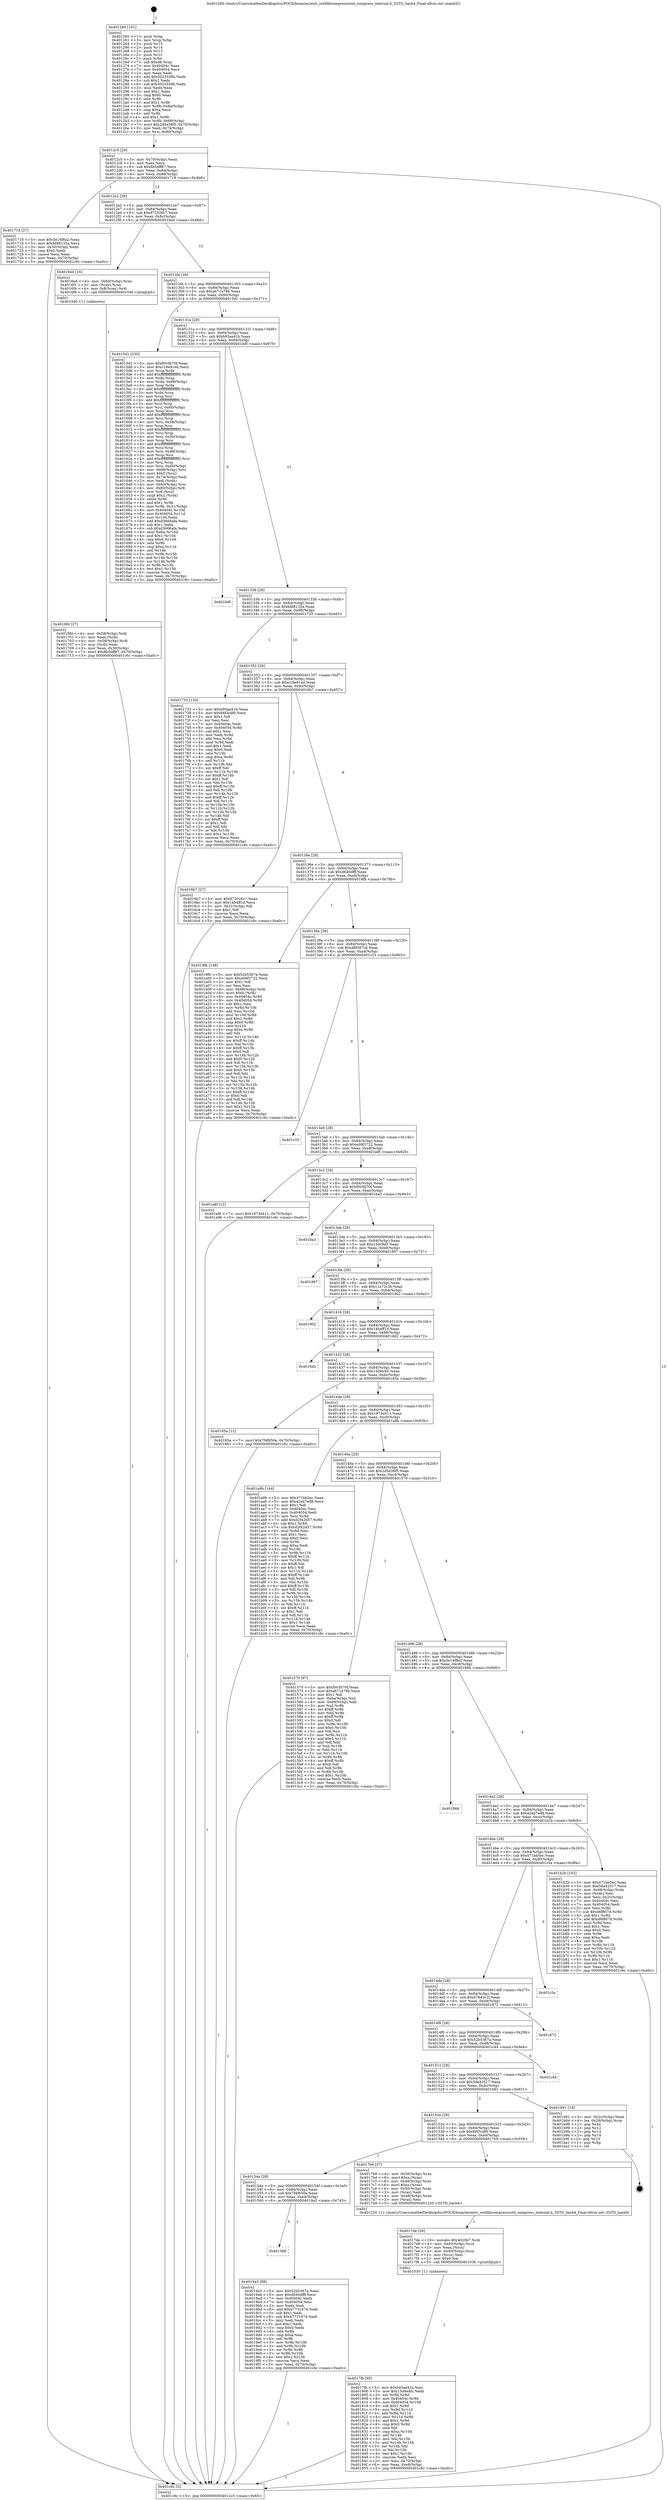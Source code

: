 digraph "0x401260" {
  label = "0x401260 (/mnt/c/Users/mathe/Desktop/tcc/POCII/binaries/extr_zstdlibcompresszstd_compress_internal.h_ZSTD_hash4_Final-ollvm.out::main(0))"
  labelloc = "t"
  node[shape=record]

  Entry [label="",width=0.3,height=0.3,shape=circle,fillcolor=black,style=filled]
  "0x4012c5" [label="{
     0x4012c5 [29]\l
     | [instrs]\l
     &nbsp;&nbsp;0x4012c5 \<+3\>: mov -0x70(%rbp),%eax\l
     &nbsp;&nbsp;0x4012c8 \<+2\>: mov %eax,%ecx\l
     &nbsp;&nbsp;0x4012ca \<+6\>: sub $0x8b5dff87,%ecx\l
     &nbsp;&nbsp;0x4012d0 \<+6\>: mov %eax,-0x84(%rbp)\l
     &nbsp;&nbsp;0x4012d6 \<+6\>: mov %ecx,-0x88(%rbp)\l
     &nbsp;&nbsp;0x4012dc \<+6\>: je 0000000000401718 \<main+0x4b8\>\l
  }"]
  "0x401718" [label="{
     0x401718 [27]\l
     | [instrs]\l
     &nbsp;&nbsp;0x401718 \<+5\>: mov $0x3e14f8a2,%eax\l
     &nbsp;&nbsp;0x40171d \<+5\>: mov $0xbfd8132a,%ecx\l
     &nbsp;&nbsp;0x401722 \<+3\>: mov -0x30(%rbp),%edx\l
     &nbsp;&nbsp;0x401725 \<+3\>: cmp $0x0,%edx\l
     &nbsp;&nbsp;0x401728 \<+3\>: cmove %ecx,%eax\l
     &nbsp;&nbsp;0x40172b \<+3\>: mov %eax,-0x70(%rbp)\l
     &nbsp;&nbsp;0x40172e \<+5\>: jmp 0000000000401c6c \<main+0xa0c\>\l
  }"]
  "0x4012e2" [label="{
     0x4012e2 [28]\l
     | [instrs]\l
     &nbsp;&nbsp;0x4012e2 \<+5\>: jmp 00000000004012e7 \<main+0x87\>\l
     &nbsp;&nbsp;0x4012e7 \<+6\>: mov -0x84(%rbp),%eax\l
     &nbsp;&nbsp;0x4012ed \<+5\>: sub $0x972026c7,%eax\l
     &nbsp;&nbsp;0x4012f2 \<+6\>: mov %eax,-0x8c(%rbp)\l
     &nbsp;&nbsp;0x4012f8 \<+6\>: je 00000000004016ed \<main+0x48d\>\l
  }"]
  Exit [label="",width=0.3,height=0.3,shape=circle,fillcolor=black,style=filled,peripheries=2]
  "0x4016ed" [label="{
     0x4016ed [16]\l
     | [instrs]\l
     &nbsp;&nbsp;0x4016ed \<+4\>: mov -0x60(%rbp),%rax\l
     &nbsp;&nbsp;0x4016f1 \<+3\>: mov (%rax),%rax\l
     &nbsp;&nbsp;0x4016f4 \<+4\>: mov 0x8(%rax),%rdi\l
     &nbsp;&nbsp;0x4016f8 \<+5\>: call 0000000000401040 \<atoi@plt\>\l
     | [calls]\l
     &nbsp;&nbsp;0x401040 \{1\} (unknown)\l
  }"]
  "0x4012fe" [label="{
     0x4012fe [28]\l
     | [instrs]\l
     &nbsp;&nbsp;0x4012fe \<+5\>: jmp 0000000000401303 \<main+0xa3\>\l
     &nbsp;&nbsp;0x401303 \<+6\>: mov -0x84(%rbp),%eax\l
     &nbsp;&nbsp;0x401309 \<+5\>: sub $0xa671a788,%eax\l
     &nbsp;&nbsp;0x40130e \<+6\>: mov %eax,-0x90(%rbp)\l
     &nbsp;&nbsp;0x401314 \<+6\>: je 00000000004015d1 \<main+0x371\>\l
  }"]
  "0x401566" [label="{
     0x401566\l
  }", style=dashed]
  "0x4015d1" [label="{
     0x4015d1 [230]\l
     | [instrs]\l
     &nbsp;&nbsp;0x4015d1 \<+5\>: mov $0xf003b70f,%eax\l
     &nbsp;&nbsp;0x4015d6 \<+5\>: mov $0xc18e91ed,%ecx\l
     &nbsp;&nbsp;0x4015db \<+3\>: mov %rsp,%rdx\l
     &nbsp;&nbsp;0x4015de \<+4\>: add $0xfffffffffffffff0,%rdx\l
     &nbsp;&nbsp;0x4015e2 \<+3\>: mov %rdx,%rsp\l
     &nbsp;&nbsp;0x4015e5 \<+4\>: mov %rdx,-0x68(%rbp)\l
     &nbsp;&nbsp;0x4015e9 \<+3\>: mov %rsp,%rdx\l
     &nbsp;&nbsp;0x4015ec \<+4\>: add $0xfffffffffffffff0,%rdx\l
     &nbsp;&nbsp;0x4015f0 \<+3\>: mov %rdx,%rsp\l
     &nbsp;&nbsp;0x4015f3 \<+3\>: mov %rsp,%rsi\l
     &nbsp;&nbsp;0x4015f6 \<+4\>: add $0xfffffffffffffff0,%rsi\l
     &nbsp;&nbsp;0x4015fa \<+3\>: mov %rsi,%rsp\l
     &nbsp;&nbsp;0x4015fd \<+4\>: mov %rsi,-0x60(%rbp)\l
     &nbsp;&nbsp;0x401601 \<+3\>: mov %rsp,%rsi\l
     &nbsp;&nbsp;0x401604 \<+4\>: add $0xfffffffffffffff0,%rsi\l
     &nbsp;&nbsp;0x401608 \<+3\>: mov %rsi,%rsp\l
     &nbsp;&nbsp;0x40160b \<+4\>: mov %rsi,-0x58(%rbp)\l
     &nbsp;&nbsp;0x40160f \<+3\>: mov %rsp,%rsi\l
     &nbsp;&nbsp;0x401612 \<+4\>: add $0xfffffffffffffff0,%rsi\l
     &nbsp;&nbsp;0x401616 \<+3\>: mov %rsi,%rsp\l
     &nbsp;&nbsp;0x401619 \<+4\>: mov %rsi,-0x50(%rbp)\l
     &nbsp;&nbsp;0x40161d \<+3\>: mov %rsp,%rsi\l
     &nbsp;&nbsp;0x401620 \<+4\>: add $0xfffffffffffffff0,%rsi\l
     &nbsp;&nbsp;0x401624 \<+3\>: mov %rsi,%rsp\l
     &nbsp;&nbsp;0x401627 \<+4\>: mov %rsi,-0x48(%rbp)\l
     &nbsp;&nbsp;0x40162b \<+3\>: mov %rsp,%rsi\l
     &nbsp;&nbsp;0x40162e \<+4\>: add $0xfffffffffffffff0,%rsi\l
     &nbsp;&nbsp;0x401632 \<+3\>: mov %rsi,%rsp\l
     &nbsp;&nbsp;0x401635 \<+4\>: mov %rsi,-0x40(%rbp)\l
     &nbsp;&nbsp;0x401639 \<+4\>: mov -0x68(%rbp),%rsi\l
     &nbsp;&nbsp;0x40163d \<+6\>: movl $0x0,(%rsi)\l
     &nbsp;&nbsp;0x401643 \<+3\>: mov -0x74(%rbp),%edi\l
     &nbsp;&nbsp;0x401646 \<+2\>: mov %edi,(%rdx)\l
     &nbsp;&nbsp;0x401648 \<+4\>: mov -0x60(%rbp),%rsi\l
     &nbsp;&nbsp;0x40164c \<+4\>: mov -0x80(%rbp),%r8\l
     &nbsp;&nbsp;0x401650 \<+3\>: mov %r8,(%rsi)\l
     &nbsp;&nbsp;0x401653 \<+3\>: cmpl $0x2,(%rdx)\l
     &nbsp;&nbsp;0x401656 \<+4\>: setne %r9b\l
     &nbsp;&nbsp;0x40165a \<+4\>: and $0x1,%r9b\l
     &nbsp;&nbsp;0x40165e \<+4\>: mov %r9b,-0x31(%rbp)\l
     &nbsp;&nbsp;0x401662 \<+8\>: mov 0x40404c,%r10d\l
     &nbsp;&nbsp;0x40166a \<+8\>: mov 0x404054,%r11d\l
     &nbsp;&nbsp;0x401672 \<+3\>: mov %r10d,%ebx\l
     &nbsp;&nbsp;0x401675 \<+6\>: add $0xd3666afa,%ebx\l
     &nbsp;&nbsp;0x40167b \<+3\>: sub $0x1,%ebx\l
     &nbsp;&nbsp;0x40167e \<+6\>: sub $0xd3666afa,%ebx\l
     &nbsp;&nbsp;0x401684 \<+4\>: imul %ebx,%r10d\l
     &nbsp;&nbsp;0x401688 \<+4\>: and $0x1,%r10d\l
     &nbsp;&nbsp;0x40168c \<+4\>: cmp $0x0,%r10d\l
     &nbsp;&nbsp;0x401690 \<+4\>: sete %r9b\l
     &nbsp;&nbsp;0x401694 \<+4\>: cmp $0xa,%r11d\l
     &nbsp;&nbsp;0x401698 \<+4\>: setl %r14b\l
     &nbsp;&nbsp;0x40169c \<+3\>: mov %r9b,%r15b\l
     &nbsp;&nbsp;0x40169f \<+3\>: and %r14b,%r15b\l
     &nbsp;&nbsp;0x4016a2 \<+3\>: xor %r14b,%r9b\l
     &nbsp;&nbsp;0x4016a5 \<+3\>: or %r9b,%r15b\l
     &nbsp;&nbsp;0x4016a8 \<+4\>: test $0x1,%r15b\l
     &nbsp;&nbsp;0x4016ac \<+3\>: cmovne %ecx,%eax\l
     &nbsp;&nbsp;0x4016af \<+3\>: mov %eax,-0x70(%rbp)\l
     &nbsp;&nbsp;0x4016b2 \<+5\>: jmp 0000000000401c6c \<main+0xa0c\>\l
  }"]
  "0x40131a" [label="{
     0x40131a [28]\l
     | [instrs]\l
     &nbsp;&nbsp;0x40131a \<+5\>: jmp 000000000040131f \<main+0xbf\>\l
     &nbsp;&nbsp;0x40131f \<+6\>: mov -0x84(%rbp),%eax\l
     &nbsp;&nbsp;0x401325 \<+5\>: sub $0xb93aa41b,%eax\l
     &nbsp;&nbsp;0x40132a \<+6\>: mov %eax,-0x94(%rbp)\l
     &nbsp;&nbsp;0x401330 \<+6\>: je 0000000000401bdf \<main+0x97f\>\l
  }"]
  "0x4019a3" [label="{
     0x4019a3 [88]\l
     | [instrs]\l
     &nbsp;&nbsp;0x4019a3 \<+5\>: mov $0x52b5367a,%eax\l
     &nbsp;&nbsp;0x4019a8 \<+5\>: mov $0xd640dfff,%ecx\l
     &nbsp;&nbsp;0x4019ad \<+7\>: mov 0x40404c,%edx\l
     &nbsp;&nbsp;0x4019b4 \<+7\>: mov 0x404054,%esi\l
     &nbsp;&nbsp;0x4019bb \<+2\>: mov %edx,%edi\l
     &nbsp;&nbsp;0x4019bd \<+6\>: add $0xb7731674,%edi\l
     &nbsp;&nbsp;0x4019c3 \<+3\>: sub $0x1,%edi\l
     &nbsp;&nbsp;0x4019c6 \<+6\>: sub $0xb7731674,%edi\l
     &nbsp;&nbsp;0x4019cc \<+3\>: imul %edi,%edx\l
     &nbsp;&nbsp;0x4019cf \<+3\>: and $0x1,%edx\l
     &nbsp;&nbsp;0x4019d2 \<+3\>: cmp $0x0,%edx\l
     &nbsp;&nbsp;0x4019d5 \<+4\>: sete %r8b\l
     &nbsp;&nbsp;0x4019d9 \<+3\>: cmp $0xa,%esi\l
     &nbsp;&nbsp;0x4019dc \<+4\>: setl %r9b\l
     &nbsp;&nbsp;0x4019e0 \<+3\>: mov %r8b,%r10b\l
     &nbsp;&nbsp;0x4019e3 \<+3\>: and %r9b,%r10b\l
     &nbsp;&nbsp;0x4019e6 \<+3\>: xor %r9b,%r8b\l
     &nbsp;&nbsp;0x4019e9 \<+3\>: or %r8b,%r10b\l
     &nbsp;&nbsp;0x4019ec \<+4\>: test $0x1,%r10b\l
     &nbsp;&nbsp;0x4019f0 \<+3\>: cmovne %ecx,%eax\l
     &nbsp;&nbsp;0x4019f3 \<+3\>: mov %eax,-0x70(%rbp)\l
     &nbsp;&nbsp;0x4019f6 \<+5\>: jmp 0000000000401c6c \<main+0xa0c\>\l
  }"]
  "0x401bdf" [label="{
     0x401bdf\l
  }", style=dashed]
  "0x401336" [label="{
     0x401336 [28]\l
     | [instrs]\l
     &nbsp;&nbsp;0x401336 \<+5\>: jmp 000000000040133b \<main+0xdb\>\l
     &nbsp;&nbsp;0x40133b \<+6\>: mov -0x84(%rbp),%eax\l
     &nbsp;&nbsp;0x401341 \<+5\>: sub $0xbfd8132a,%eax\l
     &nbsp;&nbsp;0x401346 \<+6\>: mov %eax,-0x98(%rbp)\l
     &nbsp;&nbsp;0x40134c \<+6\>: je 0000000000401733 \<main+0x4d3\>\l
  }"]
  "0x4017fb" [label="{
     0x4017fb [95]\l
     | [instrs]\l
     &nbsp;&nbsp;0x4017fb \<+5\>: mov $0xb93aa41b,%esi\l
     &nbsp;&nbsp;0x401800 \<+5\>: mov $0x15d9e4fc,%edx\l
     &nbsp;&nbsp;0x401805 \<+3\>: xor %r8d,%r8d\l
     &nbsp;&nbsp;0x401808 \<+8\>: mov 0x40404c,%r9d\l
     &nbsp;&nbsp;0x401810 \<+8\>: mov 0x404054,%r10d\l
     &nbsp;&nbsp;0x401818 \<+4\>: sub $0x1,%r8d\l
     &nbsp;&nbsp;0x40181c \<+3\>: mov %r9d,%r11d\l
     &nbsp;&nbsp;0x40181f \<+3\>: add %r8d,%r11d\l
     &nbsp;&nbsp;0x401822 \<+4\>: imul %r11d,%r9d\l
     &nbsp;&nbsp;0x401826 \<+4\>: and $0x1,%r9d\l
     &nbsp;&nbsp;0x40182a \<+4\>: cmp $0x0,%r9d\l
     &nbsp;&nbsp;0x40182e \<+3\>: sete %bl\l
     &nbsp;&nbsp;0x401831 \<+4\>: cmp $0xa,%r10d\l
     &nbsp;&nbsp;0x401835 \<+4\>: setl %r14b\l
     &nbsp;&nbsp;0x401839 \<+3\>: mov %bl,%r15b\l
     &nbsp;&nbsp;0x40183c \<+3\>: and %r14b,%r15b\l
     &nbsp;&nbsp;0x40183f \<+3\>: xor %r14b,%bl\l
     &nbsp;&nbsp;0x401842 \<+3\>: or %bl,%r15b\l
     &nbsp;&nbsp;0x401845 \<+4\>: test $0x1,%r15b\l
     &nbsp;&nbsp;0x401849 \<+3\>: cmovne %edx,%esi\l
     &nbsp;&nbsp;0x40184c \<+3\>: mov %esi,-0x70(%rbp)\l
     &nbsp;&nbsp;0x40184f \<+6\>: mov %eax,-0xe8(%rbp)\l
     &nbsp;&nbsp;0x401855 \<+5\>: jmp 0000000000401c6c \<main+0xa0c\>\l
  }"]
  "0x401733" [label="{
     0x401733 [134]\l
     | [instrs]\l
     &nbsp;&nbsp;0x401733 \<+5\>: mov $0xb93aa41b,%eax\l
     &nbsp;&nbsp;0x401738 \<+5\>: mov $0x66f3cdf0,%ecx\l
     &nbsp;&nbsp;0x40173d \<+2\>: mov $0x1,%dl\l
     &nbsp;&nbsp;0x40173f \<+2\>: xor %esi,%esi\l
     &nbsp;&nbsp;0x401741 \<+7\>: mov 0x40404c,%edi\l
     &nbsp;&nbsp;0x401748 \<+8\>: mov 0x404054,%r8d\l
     &nbsp;&nbsp;0x401750 \<+3\>: sub $0x1,%esi\l
     &nbsp;&nbsp;0x401753 \<+3\>: mov %edi,%r9d\l
     &nbsp;&nbsp;0x401756 \<+3\>: add %esi,%r9d\l
     &nbsp;&nbsp;0x401759 \<+4\>: imul %r9d,%edi\l
     &nbsp;&nbsp;0x40175d \<+3\>: and $0x1,%edi\l
     &nbsp;&nbsp;0x401760 \<+3\>: cmp $0x0,%edi\l
     &nbsp;&nbsp;0x401763 \<+4\>: sete %r10b\l
     &nbsp;&nbsp;0x401767 \<+4\>: cmp $0xa,%r8d\l
     &nbsp;&nbsp;0x40176b \<+4\>: setl %r11b\l
     &nbsp;&nbsp;0x40176f \<+3\>: mov %r10b,%bl\l
     &nbsp;&nbsp;0x401772 \<+3\>: xor $0xff,%bl\l
     &nbsp;&nbsp;0x401775 \<+3\>: mov %r11b,%r14b\l
     &nbsp;&nbsp;0x401778 \<+4\>: xor $0xff,%r14b\l
     &nbsp;&nbsp;0x40177c \<+3\>: xor $0x1,%dl\l
     &nbsp;&nbsp;0x40177f \<+3\>: mov %bl,%r15b\l
     &nbsp;&nbsp;0x401782 \<+4\>: and $0xff,%r15b\l
     &nbsp;&nbsp;0x401786 \<+3\>: and %dl,%r10b\l
     &nbsp;&nbsp;0x401789 \<+3\>: mov %r14b,%r12b\l
     &nbsp;&nbsp;0x40178c \<+4\>: and $0xff,%r12b\l
     &nbsp;&nbsp;0x401790 \<+3\>: and %dl,%r11b\l
     &nbsp;&nbsp;0x401793 \<+3\>: or %r10b,%r15b\l
     &nbsp;&nbsp;0x401796 \<+3\>: or %r11b,%r12b\l
     &nbsp;&nbsp;0x401799 \<+3\>: xor %r12b,%r15b\l
     &nbsp;&nbsp;0x40179c \<+3\>: or %r14b,%bl\l
     &nbsp;&nbsp;0x40179f \<+3\>: xor $0xff,%bl\l
     &nbsp;&nbsp;0x4017a2 \<+3\>: or $0x1,%dl\l
     &nbsp;&nbsp;0x4017a5 \<+2\>: and %dl,%bl\l
     &nbsp;&nbsp;0x4017a7 \<+3\>: or %bl,%r15b\l
     &nbsp;&nbsp;0x4017aa \<+4\>: test $0x1,%r15b\l
     &nbsp;&nbsp;0x4017ae \<+3\>: cmovne %ecx,%eax\l
     &nbsp;&nbsp;0x4017b1 \<+3\>: mov %eax,-0x70(%rbp)\l
     &nbsp;&nbsp;0x4017b4 \<+5\>: jmp 0000000000401c6c \<main+0xa0c\>\l
  }"]
  "0x401352" [label="{
     0x401352 [28]\l
     | [instrs]\l
     &nbsp;&nbsp;0x401352 \<+5\>: jmp 0000000000401357 \<main+0xf7\>\l
     &nbsp;&nbsp;0x401357 \<+6\>: mov -0x84(%rbp),%eax\l
     &nbsp;&nbsp;0x40135d \<+5\>: sub $0xc18e91ed,%eax\l
     &nbsp;&nbsp;0x401362 \<+6\>: mov %eax,-0x9c(%rbp)\l
     &nbsp;&nbsp;0x401368 \<+6\>: je 00000000004016b7 \<main+0x457\>\l
  }"]
  "0x4017de" [label="{
     0x4017de [29]\l
     | [instrs]\l
     &nbsp;&nbsp;0x4017de \<+10\>: movabs $0x4020b7,%rdi\l
     &nbsp;&nbsp;0x4017e8 \<+4\>: mov -0x40(%rbp),%rcx\l
     &nbsp;&nbsp;0x4017ec \<+2\>: mov %eax,(%rcx)\l
     &nbsp;&nbsp;0x4017ee \<+4\>: mov -0x40(%rbp),%rcx\l
     &nbsp;&nbsp;0x4017f2 \<+2\>: mov (%rcx),%esi\l
     &nbsp;&nbsp;0x4017f4 \<+2\>: mov $0x0,%al\l
     &nbsp;&nbsp;0x4017f6 \<+5\>: call 0000000000401030 \<printf@plt\>\l
     | [calls]\l
     &nbsp;&nbsp;0x401030 \{1\} (unknown)\l
  }"]
  "0x4016b7" [label="{
     0x4016b7 [27]\l
     | [instrs]\l
     &nbsp;&nbsp;0x4016b7 \<+5\>: mov $0x972026c7,%eax\l
     &nbsp;&nbsp;0x4016bc \<+5\>: mov $0x14b4ff1d,%ecx\l
     &nbsp;&nbsp;0x4016c1 \<+3\>: mov -0x31(%rbp),%dl\l
     &nbsp;&nbsp;0x4016c4 \<+3\>: test $0x1,%dl\l
     &nbsp;&nbsp;0x4016c7 \<+3\>: cmovne %ecx,%eax\l
     &nbsp;&nbsp;0x4016ca \<+3\>: mov %eax,-0x70(%rbp)\l
     &nbsp;&nbsp;0x4016cd \<+5\>: jmp 0000000000401c6c \<main+0xa0c\>\l
  }"]
  "0x40136e" [label="{
     0x40136e [28]\l
     | [instrs]\l
     &nbsp;&nbsp;0x40136e \<+5\>: jmp 0000000000401373 \<main+0x113\>\l
     &nbsp;&nbsp;0x401373 \<+6\>: mov -0x84(%rbp),%eax\l
     &nbsp;&nbsp;0x401379 \<+5\>: sub $0xd640dfff,%eax\l
     &nbsp;&nbsp;0x40137e \<+6\>: mov %eax,-0xa0(%rbp)\l
     &nbsp;&nbsp;0x401384 \<+6\>: je 00000000004019fb \<main+0x79b\>\l
  }"]
  "0x40154a" [label="{
     0x40154a [28]\l
     | [instrs]\l
     &nbsp;&nbsp;0x40154a \<+5\>: jmp 000000000040154f \<main+0x2ef\>\l
     &nbsp;&nbsp;0x40154f \<+6\>: mov -0x84(%rbp),%eax\l
     &nbsp;&nbsp;0x401555 \<+5\>: sub $0x7f4f650e,%eax\l
     &nbsp;&nbsp;0x40155a \<+6\>: mov %eax,-0xe4(%rbp)\l
     &nbsp;&nbsp;0x401560 \<+6\>: je 00000000004019a3 \<main+0x743\>\l
  }"]
  "0x4019fb" [label="{
     0x4019fb [148]\l
     | [instrs]\l
     &nbsp;&nbsp;0x4019fb \<+5\>: mov $0x52b5367a,%eax\l
     &nbsp;&nbsp;0x401a00 \<+5\>: mov $0xe09f3722,%ecx\l
     &nbsp;&nbsp;0x401a05 \<+2\>: mov $0x1,%dl\l
     &nbsp;&nbsp;0x401a07 \<+2\>: xor %esi,%esi\l
     &nbsp;&nbsp;0x401a09 \<+4\>: mov -0x68(%rbp),%rdi\l
     &nbsp;&nbsp;0x401a0d \<+6\>: movl $0x0,(%rdi)\l
     &nbsp;&nbsp;0x401a13 \<+8\>: mov 0x40404c,%r8d\l
     &nbsp;&nbsp;0x401a1b \<+8\>: mov 0x404054,%r9d\l
     &nbsp;&nbsp;0x401a23 \<+3\>: sub $0x1,%esi\l
     &nbsp;&nbsp;0x401a26 \<+3\>: mov %r8d,%r10d\l
     &nbsp;&nbsp;0x401a29 \<+3\>: add %esi,%r10d\l
     &nbsp;&nbsp;0x401a2c \<+4\>: imul %r10d,%r8d\l
     &nbsp;&nbsp;0x401a30 \<+4\>: and $0x1,%r8d\l
     &nbsp;&nbsp;0x401a34 \<+4\>: cmp $0x0,%r8d\l
     &nbsp;&nbsp;0x401a38 \<+4\>: sete %r11b\l
     &nbsp;&nbsp;0x401a3c \<+4\>: cmp $0xa,%r9d\l
     &nbsp;&nbsp;0x401a40 \<+3\>: setl %bl\l
     &nbsp;&nbsp;0x401a43 \<+3\>: mov %r11b,%r14b\l
     &nbsp;&nbsp;0x401a46 \<+4\>: xor $0xff,%r14b\l
     &nbsp;&nbsp;0x401a4a \<+3\>: mov %bl,%r15b\l
     &nbsp;&nbsp;0x401a4d \<+4\>: xor $0xff,%r15b\l
     &nbsp;&nbsp;0x401a51 \<+3\>: xor $0x0,%dl\l
     &nbsp;&nbsp;0x401a54 \<+3\>: mov %r14b,%r12b\l
     &nbsp;&nbsp;0x401a57 \<+4\>: and $0x0,%r12b\l
     &nbsp;&nbsp;0x401a5b \<+3\>: and %dl,%r11b\l
     &nbsp;&nbsp;0x401a5e \<+3\>: mov %r15b,%r13b\l
     &nbsp;&nbsp;0x401a61 \<+4\>: and $0x0,%r13b\l
     &nbsp;&nbsp;0x401a65 \<+2\>: and %dl,%bl\l
     &nbsp;&nbsp;0x401a67 \<+3\>: or %r11b,%r12b\l
     &nbsp;&nbsp;0x401a6a \<+3\>: or %bl,%r13b\l
     &nbsp;&nbsp;0x401a6d \<+3\>: xor %r13b,%r12b\l
     &nbsp;&nbsp;0x401a70 \<+3\>: or %r15b,%r14b\l
     &nbsp;&nbsp;0x401a73 \<+4\>: xor $0xff,%r14b\l
     &nbsp;&nbsp;0x401a77 \<+3\>: or $0x0,%dl\l
     &nbsp;&nbsp;0x401a7a \<+3\>: and %dl,%r14b\l
     &nbsp;&nbsp;0x401a7d \<+3\>: or %r14b,%r12b\l
     &nbsp;&nbsp;0x401a80 \<+4\>: test $0x1,%r12b\l
     &nbsp;&nbsp;0x401a84 \<+3\>: cmovne %ecx,%eax\l
     &nbsp;&nbsp;0x401a87 \<+3\>: mov %eax,-0x70(%rbp)\l
     &nbsp;&nbsp;0x401a8a \<+5\>: jmp 0000000000401c6c \<main+0xa0c\>\l
  }"]
  "0x40138a" [label="{
     0x40138a [28]\l
     | [instrs]\l
     &nbsp;&nbsp;0x40138a \<+5\>: jmp 000000000040138f \<main+0x12f\>\l
     &nbsp;&nbsp;0x40138f \<+6\>: mov -0x84(%rbp),%eax\l
     &nbsp;&nbsp;0x401395 \<+5\>: sub $0xd8f3d7cd,%eax\l
     &nbsp;&nbsp;0x40139a \<+6\>: mov %eax,-0xa4(%rbp)\l
     &nbsp;&nbsp;0x4013a0 \<+6\>: je 0000000000401c33 \<main+0x9d3\>\l
  }"]
  "0x4017b9" [label="{
     0x4017b9 [37]\l
     | [instrs]\l
     &nbsp;&nbsp;0x4017b9 \<+4\>: mov -0x50(%rbp),%rax\l
     &nbsp;&nbsp;0x4017bd \<+6\>: movl $0xa,(%rax)\l
     &nbsp;&nbsp;0x4017c3 \<+4\>: mov -0x48(%rbp),%rax\l
     &nbsp;&nbsp;0x4017c7 \<+6\>: movl $0xa,(%rax)\l
     &nbsp;&nbsp;0x4017cd \<+4\>: mov -0x50(%rbp),%rax\l
     &nbsp;&nbsp;0x4017d1 \<+2\>: mov (%rax),%edi\l
     &nbsp;&nbsp;0x4017d3 \<+4\>: mov -0x48(%rbp),%rax\l
     &nbsp;&nbsp;0x4017d7 \<+2\>: mov (%rax),%esi\l
     &nbsp;&nbsp;0x4017d9 \<+5\>: call 0000000000401220 \<ZSTD_hash4\>\l
     | [calls]\l
     &nbsp;&nbsp;0x401220 \{1\} (/mnt/c/Users/mathe/Desktop/tcc/POCII/binaries/extr_zstdlibcompresszstd_compress_internal.h_ZSTD_hash4_Final-ollvm.out::ZSTD_hash4)\l
  }"]
  "0x401c33" [label="{
     0x401c33\l
  }", style=dashed]
  "0x4013a6" [label="{
     0x4013a6 [28]\l
     | [instrs]\l
     &nbsp;&nbsp;0x4013a6 \<+5\>: jmp 00000000004013ab \<main+0x14b\>\l
     &nbsp;&nbsp;0x4013ab \<+6\>: mov -0x84(%rbp),%eax\l
     &nbsp;&nbsp;0x4013b1 \<+5\>: sub $0xe09f3722,%eax\l
     &nbsp;&nbsp;0x4013b6 \<+6\>: mov %eax,-0xa8(%rbp)\l
     &nbsp;&nbsp;0x4013bc \<+6\>: je 0000000000401a8f \<main+0x82f\>\l
  }"]
  "0x40152e" [label="{
     0x40152e [28]\l
     | [instrs]\l
     &nbsp;&nbsp;0x40152e \<+5\>: jmp 0000000000401533 \<main+0x2d3\>\l
     &nbsp;&nbsp;0x401533 \<+6\>: mov -0x84(%rbp),%eax\l
     &nbsp;&nbsp;0x401539 \<+5\>: sub $0x66f3cdf0,%eax\l
     &nbsp;&nbsp;0x40153e \<+6\>: mov %eax,-0xe0(%rbp)\l
     &nbsp;&nbsp;0x401544 \<+6\>: je 00000000004017b9 \<main+0x559\>\l
  }"]
  "0x401a8f" [label="{
     0x401a8f [12]\l
     | [instrs]\l
     &nbsp;&nbsp;0x401a8f \<+7\>: movl $0x1873d411,-0x70(%rbp)\l
     &nbsp;&nbsp;0x401a96 \<+5\>: jmp 0000000000401c6c \<main+0xa0c\>\l
  }"]
  "0x4013c2" [label="{
     0x4013c2 [28]\l
     | [instrs]\l
     &nbsp;&nbsp;0x4013c2 \<+5\>: jmp 00000000004013c7 \<main+0x167\>\l
     &nbsp;&nbsp;0x4013c7 \<+6\>: mov -0x84(%rbp),%eax\l
     &nbsp;&nbsp;0x4013cd \<+5\>: sub $0xf003b70f,%eax\l
     &nbsp;&nbsp;0x4013d2 \<+6\>: mov %eax,-0xac(%rbp)\l
     &nbsp;&nbsp;0x4013d8 \<+6\>: je 0000000000401ba3 \<main+0x943\>\l
  }"]
  "0x401b91" [label="{
     0x401b91 [18]\l
     | [instrs]\l
     &nbsp;&nbsp;0x401b91 \<+3\>: mov -0x2c(%rbp),%eax\l
     &nbsp;&nbsp;0x401b94 \<+4\>: lea -0x28(%rbp),%rsp\l
     &nbsp;&nbsp;0x401b98 \<+1\>: pop %rbx\l
     &nbsp;&nbsp;0x401b99 \<+2\>: pop %r12\l
     &nbsp;&nbsp;0x401b9b \<+2\>: pop %r13\l
     &nbsp;&nbsp;0x401b9d \<+2\>: pop %r14\l
     &nbsp;&nbsp;0x401b9f \<+2\>: pop %r15\l
     &nbsp;&nbsp;0x401ba1 \<+1\>: pop %rbp\l
     &nbsp;&nbsp;0x401ba2 \<+1\>: ret\l
  }"]
  "0x401ba3" [label="{
     0x401ba3\l
  }", style=dashed]
  "0x4013de" [label="{
     0x4013de [28]\l
     | [instrs]\l
     &nbsp;&nbsp;0x4013de \<+5\>: jmp 00000000004013e3 \<main+0x183\>\l
     &nbsp;&nbsp;0x4013e3 \<+6\>: mov -0x84(%rbp),%eax\l
     &nbsp;&nbsp;0x4013e9 \<+5\>: sub $0x15dc9d5,%eax\l
     &nbsp;&nbsp;0x4013ee \<+6\>: mov %eax,-0xb0(%rbp)\l
     &nbsp;&nbsp;0x4013f4 \<+6\>: je 0000000000401997 \<main+0x737\>\l
  }"]
  "0x401512" [label="{
     0x401512 [28]\l
     | [instrs]\l
     &nbsp;&nbsp;0x401512 \<+5\>: jmp 0000000000401517 \<main+0x2b7\>\l
     &nbsp;&nbsp;0x401517 \<+6\>: mov -0x84(%rbp),%eax\l
     &nbsp;&nbsp;0x40151d \<+5\>: sub $0x5da42517,%eax\l
     &nbsp;&nbsp;0x401522 \<+6\>: mov %eax,-0xdc(%rbp)\l
     &nbsp;&nbsp;0x401528 \<+6\>: je 0000000000401b91 \<main+0x931\>\l
  }"]
  "0x401997" [label="{
     0x401997\l
  }", style=dashed]
  "0x4013fa" [label="{
     0x4013fa [28]\l
     | [instrs]\l
     &nbsp;&nbsp;0x4013fa \<+5\>: jmp 00000000004013ff \<main+0x19f\>\l
     &nbsp;&nbsp;0x4013ff \<+6\>: mov -0x84(%rbp),%eax\l
     &nbsp;&nbsp;0x401405 \<+5\>: sub $0x11a72c3b,%eax\l
     &nbsp;&nbsp;0x40140a \<+6\>: mov %eax,-0xb4(%rbp)\l
     &nbsp;&nbsp;0x401410 \<+6\>: je 0000000000401902 \<main+0x6a2\>\l
  }"]
  "0x401c44" [label="{
     0x401c44\l
  }", style=dashed]
  "0x401902" [label="{
     0x401902\l
  }", style=dashed]
  "0x401416" [label="{
     0x401416 [28]\l
     | [instrs]\l
     &nbsp;&nbsp;0x401416 \<+5\>: jmp 000000000040141b \<main+0x1bb\>\l
     &nbsp;&nbsp;0x40141b \<+6\>: mov -0x84(%rbp),%eax\l
     &nbsp;&nbsp;0x401421 \<+5\>: sub $0x14b4ff1d,%eax\l
     &nbsp;&nbsp;0x401426 \<+6\>: mov %eax,-0xb8(%rbp)\l
     &nbsp;&nbsp;0x40142c \<+6\>: je 00000000004016d2 \<main+0x472\>\l
  }"]
  "0x4014f6" [label="{
     0x4014f6 [28]\l
     | [instrs]\l
     &nbsp;&nbsp;0x4014f6 \<+5\>: jmp 00000000004014fb \<main+0x29b\>\l
     &nbsp;&nbsp;0x4014fb \<+6\>: mov -0x84(%rbp),%eax\l
     &nbsp;&nbsp;0x401501 \<+5\>: sub $0x52b5367a,%eax\l
     &nbsp;&nbsp;0x401506 \<+6\>: mov %eax,-0xd8(%rbp)\l
     &nbsp;&nbsp;0x40150c \<+6\>: je 0000000000401c44 \<main+0x9e4\>\l
  }"]
  "0x4016d2" [label="{
     0x4016d2\l
  }", style=dashed]
  "0x401432" [label="{
     0x401432 [28]\l
     | [instrs]\l
     &nbsp;&nbsp;0x401432 \<+5\>: jmp 0000000000401437 \<main+0x1d7\>\l
     &nbsp;&nbsp;0x401437 \<+6\>: mov -0x84(%rbp),%eax\l
     &nbsp;&nbsp;0x40143d \<+5\>: sub $0x15d9e4fc,%eax\l
     &nbsp;&nbsp;0x401442 \<+6\>: mov %eax,-0xbc(%rbp)\l
     &nbsp;&nbsp;0x401448 \<+6\>: je 000000000040185a \<main+0x5fa\>\l
  }"]
  "0x401872" [label="{
     0x401872\l
  }", style=dashed]
  "0x40185a" [label="{
     0x40185a [12]\l
     | [instrs]\l
     &nbsp;&nbsp;0x40185a \<+7\>: movl $0x7f4f650e,-0x70(%rbp)\l
     &nbsp;&nbsp;0x401861 \<+5\>: jmp 0000000000401c6c \<main+0xa0c\>\l
  }"]
  "0x40144e" [label="{
     0x40144e [28]\l
     | [instrs]\l
     &nbsp;&nbsp;0x40144e \<+5\>: jmp 0000000000401453 \<main+0x1f3\>\l
     &nbsp;&nbsp;0x401453 \<+6\>: mov -0x84(%rbp),%eax\l
     &nbsp;&nbsp;0x401459 \<+5\>: sub $0x1873d411,%eax\l
     &nbsp;&nbsp;0x40145e \<+6\>: mov %eax,-0xc0(%rbp)\l
     &nbsp;&nbsp;0x401464 \<+6\>: je 0000000000401a9b \<main+0x83b\>\l
  }"]
  "0x4014da" [label="{
     0x4014da [28]\l
     | [instrs]\l
     &nbsp;&nbsp;0x4014da \<+5\>: jmp 00000000004014df \<main+0x27f\>\l
     &nbsp;&nbsp;0x4014df \<+6\>: mov -0x84(%rbp),%eax\l
     &nbsp;&nbsp;0x4014e5 \<+5\>: sub $0x47843c1f,%eax\l
     &nbsp;&nbsp;0x4014ea \<+6\>: mov %eax,-0xd4(%rbp)\l
     &nbsp;&nbsp;0x4014f0 \<+6\>: je 0000000000401872 \<main+0x612\>\l
  }"]
  "0x401a9b" [label="{
     0x401a9b [144]\l
     | [instrs]\l
     &nbsp;&nbsp;0x401a9b \<+5\>: mov $0x471bb5ec,%eax\l
     &nbsp;&nbsp;0x401aa0 \<+5\>: mov $0x42ab7ed8,%ecx\l
     &nbsp;&nbsp;0x401aa5 \<+2\>: mov $0x1,%dl\l
     &nbsp;&nbsp;0x401aa7 \<+7\>: mov 0x40404c,%esi\l
     &nbsp;&nbsp;0x401aae \<+7\>: mov 0x404054,%edi\l
     &nbsp;&nbsp;0x401ab5 \<+3\>: mov %esi,%r8d\l
     &nbsp;&nbsp;0x401ab8 \<+7\>: add $0xd2f42d57,%r8d\l
     &nbsp;&nbsp;0x401abf \<+4\>: sub $0x1,%r8d\l
     &nbsp;&nbsp;0x401ac3 \<+7\>: sub $0xd2f42d57,%r8d\l
     &nbsp;&nbsp;0x401aca \<+4\>: imul %r8d,%esi\l
     &nbsp;&nbsp;0x401ace \<+3\>: and $0x1,%esi\l
     &nbsp;&nbsp;0x401ad1 \<+3\>: cmp $0x0,%esi\l
     &nbsp;&nbsp;0x401ad4 \<+4\>: sete %r9b\l
     &nbsp;&nbsp;0x401ad8 \<+3\>: cmp $0xa,%edi\l
     &nbsp;&nbsp;0x401adb \<+4\>: setl %r10b\l
     &nbsp;&nbsp;0x401adf \<+3\>: mov %r9b,%r11b\l
     &nbsp;&nbsp;0x401ae2 \<+4\>: xor $0xff,%r11b\l
     &nbsp;&nbsp;0x401ae6 \<+3\>: mov %r10b,%bl\l
     &nbsp;&nbsp;0x401ae9 \<+3\>: xor $0xff,%bl\l
     &nbsp;&nbsp;0x401aec \<+3\>: xor $0x1,%dl\l
     &nbsp;&nbsp;0x401aef \<+3\>: mov %r11b,%r14b\l
     &nbsp;&nbsp;0x401af2 \<+4\>: and $0xff,%r14b\l
     &nbsp;&nbsp;0x401af6 \<+3\>: and %dl,%r9b\l
     &nbsp;&nbsp;0x401af9 \<+3\>: mov %bl,%r15b\l
     &nbsp;&nbsp;0x401afc \<+4\>: and $0xff,%r15b\l
     &nbsp;&nbsp;0x401b00 \<+3\>: and %dl,%r10b\l
     &nbsp;&nbsp;0x401b03 \<+3\>: or %r9b,%r14b\l
     &nbsp;&nbsp;0x401b06 \<+3\>: or %r10b,%r15b\l
     &nbsp;&nbsp;0x401b09 \<+3\>: xor %r15b,%r14b\l
     &nbsp;&nbsp;0x401b0c \<+3\>: or %bl,%r11b\l
     &nbsp;&nbsp;0x401b0f \<+4\>: xor $0xff,%r11b\l
     &nbsp;&nbsp;0x401b13 \<+3\>: or $0x1,%dl\l
     &nbsp;&nbsp;0x401b16 \<+3\>: and %dl,%r11b\l
     &nbsp;&nbsp;0x401b19 \<+3\>: or %r11b,%r14b\l
     &nbsp;&nbsp;0x401b1c \<+4\>: test $0x1,%r14b\l
     &nbsp;&nbsp;0x401b20 \<+3\>: cmovne %ecx,%eax\l
     &nbsp;&nbsp;0x401b23 \<+3\>: mov %eax,-0x70(%rbp)\l
     &nbsp;&nbsp;0x401b26 \<+5\>: jmp 0000000000401c6c \<main+0xa0c\>\l
  }"]
  "0x40146a" [label="{
     0x40146a [28]\l
     | [instrs]\l
     &nbsp;&nbsp;0x40146a \<+5\>: jmp 000000000040146f \<main+0x20f\>\l
     &nbsp;&nbsp;0x40146f \<+6\>: mov -0x84(%rbp),%eax\l
     &nbsp;&nbsp;0x401475 \<+5\>: sub $0x2d5e36f5,%eax\l
     &nbsp;&nbsp;0x40147a \<+6\>: mov %eax,-0xc4(%rbp)\l
     &nbsp;&nbsp;0x401480 \<+6\>: je 0000000000401570 \<main+0x310\>\l
  }"]
  "0x401c5a" [label="{
     0x401c5a\l
  }", style=dashed]
  "0x401570" [label="{
     0x401570 [97]\l
     | [instrs]\l
     &nbsp;&nbsp;0x401570 \<+5\>: mov $0xf003b70f,%eax\l
     &nbsp;&nbsp;0x401575 \<+5\>: mov $0xa671a788,%ecx\l
     &nbsp;&nbsp;0x40157a \<+2\>: mov $0x1,%dl\l
     &nbsp;&nbsp;0x40157c \<+4\>: mov -0x6a(%rbp),%sil\l
     &nbsp;&nbsp;0x401580 \<+4\>: mov -0x69(%rbp),%dil\l
     &nbsp;&nbsp;0x401584 \<+3\>: mov %sil,%r8b\l
     &nbsp;&nbsp;0x401587 \<+4\>: xor $0xff,%r8b\l
     &nbsp;&nbsp;0x40158b \<+3\>: mov %dil,%r9b\l
     &nbsp;&nbsp;0x40158e \<+4\>: xor $0xff,%r9b\l
     &nbsp;&nbsp;0x401592 \<+3\>: xor $0x0,%dl\l
     &nbsp;&nbsp;0x401595 \<+3\>: mov %r8b,%r10b\l
     &nbsp;&nbsp;0x401598 \<+4\>: and $0x0,%r10b\l
     &nbsp;&nbsp;0x40159c \<+3\>: and %dl,%sil\l
     &nbsp;&nbsp;0x40159f \<+3\>: mov %r9b,%r11b\l
     &nbsp;&nbsp;0x4015a2 \<+4\>: and $0x0,%r11b\l
     &nbsp;&nbsp;0x4015a6 \<+3\>: and %dl,%dil\l
     &nbsp;&nbsp;0x4015a9 \<+3\>: or %sil,%r10b\l
     &nbsp;&nbsp;0x4015ac \<+3\>: or %dil,%r11b\l
     &nbsp;&nbsp;0x4015af \<+3\>: xor %r11b,%r10b\l
     &nbsp;&nbsp;0x4015b2 \<+3\>: or %r9b,%r8b\l
     &nbsp;&nbsp;0x4015b5 \<+4\>: xor $0xff,%r8b\l
     &nbsp;&nbsp;0x4015b9 \<+3\>: or $0x0,%dl\l
     &nbsp;&nbsp;0x4015bc \<+3\>: and %dl,%r8b\l
     &nbsp;&nbsp;0x4015bf \<+3\>: or %r8b,%r10b\l
     &nbsp;&nbsp;0x4015c2 \<+4\>: test $0x1,%r10b\l
     &nbsp;&nbsp;0x4015c6 \<+3\>: cmovne %ecx,%eax\l
     &nbsp;&nbsp;0x4015c9 \<+3\>: mov %eax,-0x70(%rbp)\l
     &nbsp;&nbsp;0x4015cc \<+5\>: jmp 0000000000401c6c \<main+0xa0c\>\l
  }"]
  "0x401486" [label="{
     0x401486 [28]\l
     | [instrs]\l
     &nbsp;&nbsp;0x401486 \<+5\>: jmp 000000000040148b \<main+0x22b\>\l
     &nbsp;&nbsp;0x40148b \<+6\>: mov -0x84(%rbp),%eax\l
     &nbsp;&nbsp;0x401491 \<+5\>: sub $0x3e14f8a2,%eax\l
     &nbsp;&nbsp;0x401496 \<+6\>: mov %eax,-0xc8(%rbp)\l
     &nbsp;&nbsp;0x40149c \<+6\>: je 0000000000401866 \<main+0x606\>\l
  }"]
  "0x401c6c" [label="{
     0x401c6c [5]\l
     | [instrs]\l
     &nbsp;&nbsp;0x401c6c \<+5\>: jmp 00000000004012c5 \<main+0x65\>\l
  }"]
  "0x401260" [label="{
     0x401260 [101]\l
     | [instrs]\l
     &nbsp;&nbsp;0x401260 \<+1\>: push %rbp\l
     &nbsp;&nbsp;0x401261 \<+3\>: mov %rsp,%rbp\l
     &nbsp;&nbsp;0x401264 \<+2\>: push %r15\l
     &nbsp;&nbsp;0x401266 \<+2\>: push %r14\l
     &nbsp;&nbsp;0x401268 \<+2\>: push %r13\l
     &nbsp;&nbsp;0x40126a \<+2\>: push %r12\l
     &nbsp;&nbsp;0x40126c \<+1\>: push %rbx\l
     &nbsp;&nbsp;0x40126d \<+7\>: sub $0xd8,%rsp\l
     &nbsp;&nbsp;0x401274 \<+7\>: mov 0x40404c,%eax\l
     &nbsp;&nbsp;0x40127b \<+7\>: mov 0x404054,%ecx\l
     &nbsp;&nbsp;0x401282 \<+2\>: mov %eax,%edx\l
     &nbsp;&nbsp;0x401284 \<+6\>: add $0x5023558b,%edx\l
     &nbsp;&nbsp;0x40128a \<+3\>: sub $0x1,%edx\l
     &nbsp;&nbsp;0x40128d \<+6\>: sub $0x5023558b,%edx\l
     &nbsp;&nbsp;0x401293 \<+3\>: imul %edx,%eax\l
     &nbsp;&nbsp;0x401296 \<+3\>: and $0x1,%eax\l
     &nbsp;&nbsp;0x401299 \<+3\>: cmp $0x0,%eax\l
     &nbsp;&nbsp;0x40129c \<+4\>: sete %r8b\l
     &nbsp;&nbsp;0x4012a0 \<+4\>: and $0x1,%r8b\l
     &nbsp;&nbsp;0x4012a4 \<+4\>: mov %r8b,-0x6a(%rbp)\l
     &nbsp;&nbsp;0x4012a8 \<+3\>: cmp $0xa,%ecx\l
     &nbsp;&nbsp;0x4012ab \<+4\>: setl %r8b\l
     &nbsp;&nbsp;0x4012af \<+4\>: and $0x1,%r8b\l
     &nbsp;&nbsp;0x4012b3 \<+4\>: mov %r8b,-0x69(%rbp)\l
     &nbsp;&nbsp;0x4012b7 \<+7\>: movl $0x2d5e36f5,-0x70(%rbp)\l
     &nbsp;&nbsp;0x4012be \<+3\>: mov %edi,-0x74(%rbp)\l
     &nbsp;&nbsp;0x4012c1 \<+4\>: mov %rsi,-0x80(%rbp)\l
  }"]
  "0x4016fd" [label="{
     0x4016fd [27]\l
     | [instrs]\l
     &nbsp;&nbsp;0x4016fd \<+4\>: mov -0x58(%rbp),%rdi\l
     &nbsp;&nbsp;0x401701 \<+2\>: mov %eax,(%rdi)\l
     &nbsp;&nbsp;0x401703 \<+4\>: mov -0x58(%rbp),%rdi\l
     &nbsp;&nbsp;0x401707 \<+2\>: mov (%rdi),%eax\l
     &nbsp;&nbsp;0x401709 \<+3\>: mov %eax,-0x30(%rbp)\l
     &nbsp;&nbsp;0x40170c \<+7\>: movl $0x8b5dff87,-0x70(%rbp)\l
     &nbsp;&nbsp;0x401713 \<+5\>: jmp 0000000000401c6c \<main+0xa0c\>\l
  }"]
  "0x4014be" [label="{
     0x4014be [28]\l
     | [instrs]\l
     &nbsp;&nbsp;0x4014be \<+5\>: jmp 00000000004014c3 \<main+0x263\>\l
     &nbsp;&nbsp;0x4014c3 \<+6\>: mov -0x84(%rbp),%eax\l
     &nbsp;&nbsp;0x4014c9 \<+5\>: sub $0x471bb5ec,%eax\l
     &nbsp;&nbsp;0x4014ce \<+6\>: mov %eax,-0xd0(%rbp)\l
     &nbsp;&nbsp;0x4014d4 \<+6\>: je 0000000000401c5a \<main+0x9fa\>\l
  }"]
  "0x401866" [label="{
     0x401866\l
  }", style=dashed]
  "0x4014a2" [label="{
     0x4014a2 [28]\l
     | [instrs]\l
     &nbsp;&nbsp;0x4014a2 \<+5\>: jmp 00000000004014a7 \<main+0x247\>\l
     &nbsp;&nbsp;0x4014a7 \<+6\>: mov -0x84(%rbp),%eax\l
     &nbsp;&nbsp;0x4014ad \<+5\>: sub $0x42ab7ed8,%eax\l
     &nbsp;&nbsp;0x4014b2 \<+6\>: mov %eax,-0xcc(%rbp)\l
     &nbsp;&nbsp;0x4014b8 \<+6\>: je 0000000000401b2b \<main+0x8cb\>\l
  }"]
  "0x401b2b" [label="{
     0x401b2b [102]\l
     | [instrs]\l
     &nbsp;&nbsp;0x401b2b \<+5\>: mov $0x471bb5ec,%eax\l
     &nbsp;&nbsp;0x401b30 \<+5\>: mov $0x5da42517,%ecx\l
     &nbsp;&nbsp;0x401b35 \<+4\>: mov -0x68(%rbp),%rdx\l
     &nbsp;&nbsp;0x401b39 \<+2\>: mov (%rdx),%esi\l
     &nbsp;&nbsp;0x401b3b \<+3\>: mov %esi,-0x2c(%rbp)\l
     &nbsp;&nbsp;0x401b3e \<+7\>: mov 0x40404c,%esi\l
     &nbsp;&nbsp;0x401b45 \<+7\>: mov 0x404054,%edi\l
     &nbsp;&nbsp;0x401b4c \<+3\>: mov %esi,%r8d\l
     &nbsp;&nbsp;0x401b4f \<+7\>: sub $0xd6f807d,%r8d\l
     &nbsp;&nbsp;0x401b56 \<+4\>: sub $0x1,%r8d\l
     &nbsp;&nbsp;0x401b5a \<+7\>: add $0xd6f807d,%r8d\l
     &nbsp;&nbsp;0x401b61 \<+4\>: imul %r8d,%esi\l
     &nbsp;&nbsp;0x401b65 \<+3\>: and $0x1,%esi\l
     &nbsp;&nbsp;0x401b68 \<+3\>: cmp $0x0,%esi\l
     &nbsp;&nbsp;0x401b6b \<+4\>: sete %r9b\l
     &nbsp;&nbsp;0x401b6f \<+3\>: cmp $0xa,%edi\l
     &nbsp;&nbsp;0x401b72 \<+4\>: setl %r10b\l
     &nbsp;&nbsp;0x401b76 \<+3\>: mov %r9b,%r11b\l
     &nbsp;&nbsp;0x401b79 \<+3\>: and %r10b,%r11b\l
     &nbsp;&nbsp;0x401b7c \<+3\>: xor %r10b,%r9b\l
     &nbsp;&nbsp;0x401b7f \<+3\>: or %r9b,%r11b\l
     &nbsp;&nbsp;0x401b82 \<+4\>: test $0x1,%r11b\l
     &nbsp;&nbsp;0x401b86 \<+3\>: cmovne %ecx,%eax\l
     &nbsp;&nbsp;0x401b89 \<+3\>: mov %eax,-0x70(%rbp)\l
     &nbsp;&nbsp;0x401b8c \<+5\>: jmp 0000000000401c6c \<main+0xa0c\>\l
  }"]
  Entry -> "0x401260" [label=" 1"]
  "0x4012c5" -> "0x401718" [label=" 1"]
  "0x4012c5" -> "0x4012e2" [label=" 13"]
  "0x401b91" -> Exit [label=" 1"]
  "0x4012e2" -> "0x4016ed" [label=" 1"]
  "0x4012e2" -> "0x4012fe" [label=" 12"]
  "0x401b2b" -> "0x401c6c" [label=" 1"]
  "0x4012fe" -> "0x4015d1" [label=" 1"]
  "0x4012fe" -> "0x40131a" [label=" 11"]
  "0x401a9b" -> "0x401c6c" [label=" 1"]
  "0x40131a" -> "0x401bdf" [label=" 0"]
  "0x40131a" -> "0x401336" [label=" 11"]
  "0x401a8f" -> "0x401c6c" [label=" 1"]
  "0x401336" -> "0x401733" [label=" 1"]
  "0x401336" -> "0x401352" [label=" 10"]
  "0x4019a3" -> "0x401c6c" [label=" 1"]
  "0x401352" -> "0x4016b7" [label=" 1"]
  "0x401352" -> "0x40136e" [label=" 9"]
  "0x40154a" -> "0x401566" [label=" 0"]
  "0x40136e" -> "0x4019fb" [label=" 1"]
  "0x40136e" -> "0x40138a" [label=" 8"]
  "0x40154a" -> "0x4019a3" [label=" 1"]
  "0x40138a" -> "0x401c33" [label=" 0"]
  "0x40138a" -> "0x4013a6" [label=" 8"]
  "0x4019fb" -> "0x401c6c" [label=" 1"]
  "0x4013a6" -> "0x401a8f" [label=" 1"]
  "0x4013a6" -> "0x4013c2" [label=" 7"]
  "0x4017fb" -> "0x401c6c" [label=" 1"]
  "0x4013c2" -> "0x401ba3" [label=" 0"]
  "0x4013c2" -> "0x4013de" [label=" 7"]
  "0x4017de" -> "0x4017fb" [label=" 1"]
  "0x4013de" -> "0x401997" [label=" 0"]
  "0x4013de" -> "0x4013fa" [label=" 7"]
  "0x40152e" -> "0x40154a" [label=" 1"]
  "0x4013fa" -> "0x401902" [label=" 0"]
  "0x4013fa" -> "0x401416" [label=" 7"]
  "0x40152e" -> "0x4017b9" [label=" 1"]
  "0x401416" -> "0x4016d2" [label=" 0"]
  "0x401416" -> "0x401432" [label=" 7"]
  "0x401512" -> "0x40152e" [label=" 2"]
  "0x401432" -> "0x40185a" [label=" 1"]
  "0x401432" -> "0x40144e" [label=" 6"]
  "0x401512" -> "0x401b91" [label=" 1"]
  "0x40144e" -> "0x401a9b" [label=" 1"]
  "0x40144e" -> "0x40146a" [label=" 5"]
  "0x4014f6" -> "0x401512" [label=" 3"]
  "0x40146a" -> "0x401570" [label=" 1"]
  "0x40146a" -> "0x401486" [label=" 4"]
  "0x401570" -> "0x401c6c" [label=" 1"]
  "0x401260" -> "0x4012c5" [label=" 1"]
  "0x401c6c" -> "0x4012c5" [label=" 13"]
  "0x4015d1" -> "0x401c6c" [label=" 1"]
  "0x4016b7" -> "0x401c6c" [label=" 1"]
  "0x4016ed" -> "0x4016fd" [label=" 1"]
  "0x4016fd" -> "0x401c6c" [label=" 1"]
  "0x401718" -> "0x401c6c" [label=" 1"]
  "0x401733" -> "0x401c6c" [label=" 1"]
  "0x4014f6" -> "0x401c44" [label=" 0"]
  "0x401486" -> "0x401866" [label=" 0"]
  "0x401486" -> "0x4014a2" [label=" 4"]
  "0x4014da" -> "0x4014f6" [label=" 3"]
  "0x4014a2" -> "0x401b2b" [label=" 1"]
  "0x4014a2" -> "0x4014be" [label=" 3"]
  "0x40185a" -> "0x401c6c" [label=" 1"]
  "0x4014be" -> "0x401c5a" [label=" 0"]
  "0x4014be" -> "0x4014da" [label=" 3"]
  "0x4017b9" -> "0x4017de" [label=" 1"]
  "0x4014da" -> "0x401872" [label=" 0"]
}
